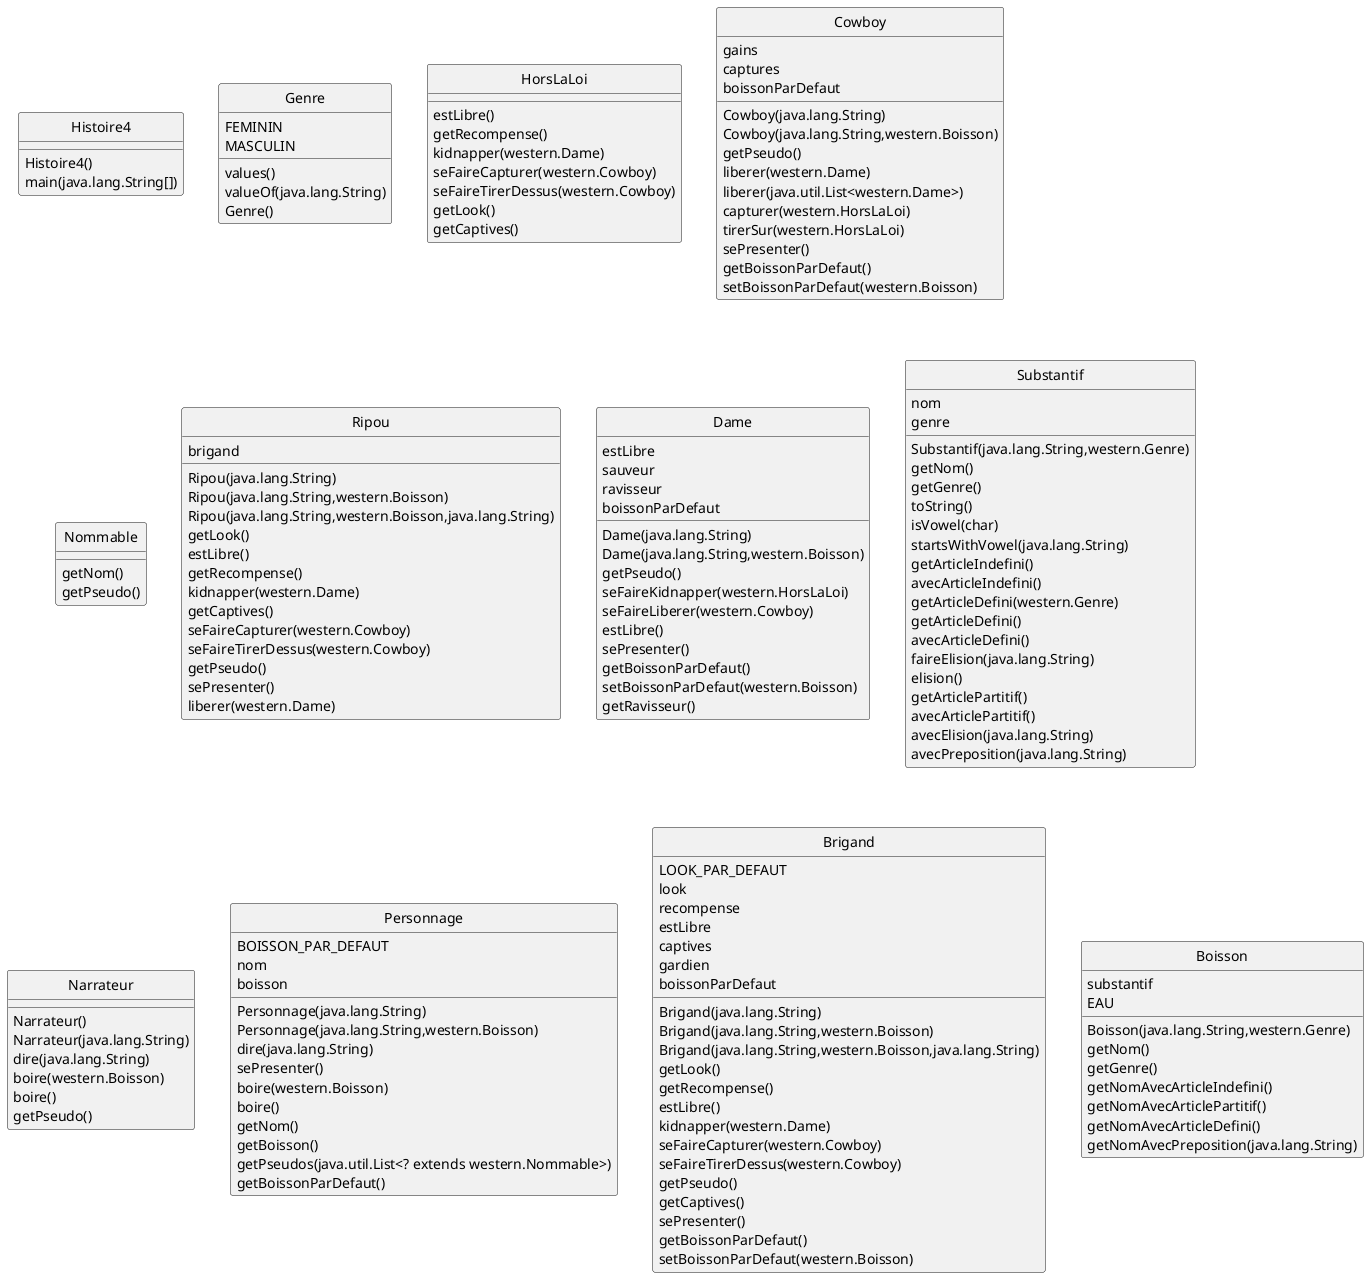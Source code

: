 @startuml
skinparam style strictuml
class Histoire4{ 
Histoire4()
main(java.lang.String[])

 } 
class Genre{ 
values()
valueOf(java.lang.String)
Genre()
FEMININ
MASCULIN

 } 
class HorsLaLoi{ 
estLibre()
getRecompense()
kidnapper(western.Dame)
seFaireCapturer(western.Cowboy)
seFaireTirerDessus(western.Cowboy)
getLook()
getCaptives()

 } 
class Cowboy{ 
gains
captures
Cowboy(java.lang.String)
Cowboy(java.lang.String,western.Boisson)
getPseudo()
liberer(western.Dame)
liberer(java.util.List<western.Dame>)
capturer(western.HorsLaLoi)
tirerSur(western.HorsLaLoi)
sePresenter()
boissonParDefaut
getBoissonParDefaut()
setBoissonParDefaut(western.Boisson)

 } 
class Nommable{ 
getNom()
getPseudo()

 } 
class Ripou{ 
brigand
Ripou(java.lang.String)
Ripou(java.lang.String,western.Boisson)
Ripou(java.lang.String,western.Boisson,java.lang.String)
getLook()
estLibre()
getRecompense()
kidnapper(western.Dame)
getCaptives()
seFaireCapturer(western.Cowboy)
seFaireTirerDessus(western.Cowboy)
getPseudo()
sePresenter()
liberer(western.Dame)

 } 
class Dame{ 
estLibre
sauveur
ravisseur
Dame(java.lang.String)
Dame(java.lang.String,western.Boisson)
getPseudo()
seFaireKidnapper(western.HorsLaLoi)
seFaireLiberer(western.Cowboy)
estLibre()
sePresenter()
boissonParDefaut
getBoissonParDefaut()
setBoissonParDefaut(western.Boisson)
getRavisseur()

 } 
class Substantif{ 
nom
genre
Substantif(java.lang.String,western.Genre)
getNom()
getGenre()
toString()
isVowel(char)
startsWithVowel(java.lang.String)
getArticleIndefini()
avecArticleIndefini()
getArticleDefini(western.Genre)
getArticleDefini()
avecArticleDefini()
faireElision(java.lang.String)
elision()
getArticlePartitif()
avecArticlePartitif()
avecElision(java.lang.String)
avecPreposition(java.lang.String)

 } 
class Narrateur{ 
Narrateur()
Narrateur(java.lang.String)
dire(java.lang.String)
boire(western.Boisson)
boire()
getPseudo()

 } 
class Personnage{ 
BOISSON_PAR_DEFAUT
nom
boisson
Personnage(java.lang.String)
Personnage(java.lang.String,western.Boisson)
dire(java.lang.String)
sePresenter()
boire(western.Boisson)
boire()
getNom()
getBoisson()
getPseudos(java.util.List<? extends western.Nommable>)
getBoissonParDefaut()

 } 
class Brigand{ 
LOOK_PAR_DEFAUT
look
recompense
estLibre
captives
gardien
Brigand(java.lang.String)
Brigand(java.lang.String,western.Boisson)
Brigand(java.lang.String,western.Boisson,java.lang.String)
getLook()
getRecompense()
estLibre()
kidnapper(western.Dame)
seFaireCapturer(western.Cowboy)
seFaireTirerDessus(western.Cowboy)
getPseudo()
getCaptives()
sePresenter()
boissonParDefaut
getBoissonParDefaut()
setBoissonParDefaut(western.Boisson)

 } 
class Boisson{ 
substantif
EAU
Boisson(java.lang.String,western.Genre)
getNom()
getGenre()
getNomAvecArticleIndefini()
getNomAvecArticlePartitif()
getNomAvecArticleDefini()
getNomAvecPreposition(java.lang.String)

 } 
@enduml
